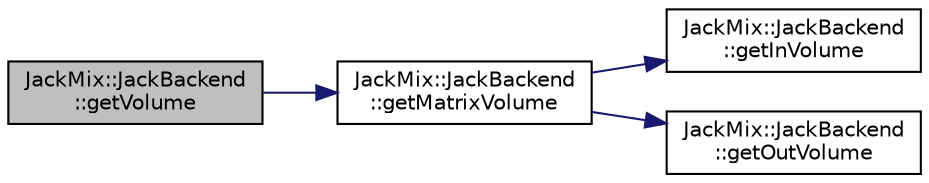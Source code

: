 digraph "JackMix::JackBackend::getVolume"
{
 // LATEX_PDF_SIZE
  edge [fontname="Helvetica",fontsize="10",labelfontname="Helvetica",labelfontsize="10"];
  node [fontname="Helvetica",fontsize="10",shape=record];
  rankdir="LR";
  Node1 [label="JackMix::JackBackend\l::getVolume",height=0.2,width=0.4,color="black", fillcolor="grey75", style="filled", fontcolor="black",tooltip="returns the volume of channel,output"];
  Node1 -> Node2 [color="midnightblue",fontsize="10",style="solid",fontname="Helvetica"];
  Node2 [label="JackMix::JackBackend\l::getMatrixVolume",height=0.2,width=0.4,color="black", fillcolor="white", style="filled",URL="$d6/d69/class_jack_mix_1_1_jack_backend.html#aa86634a1112e6955b954d3ea300cba1c",tooltip=" "];
  Node2 -> Node3 [color="midnightblue",fontsize="10",style="solid",fontname="Helvetica"];
  Node3 [label="JackMix::JackBackend\l::getInVolume",height=0.2,width=0.4,color="black", fillcolor="white", style="filled",URL="$d6/d69/class_jack_mix_1_1_jack_backend.html#afcb792163b9ad81046bf6df1fe245dd3",tooltip=" "];
  Node2 -> Node4 [color="midnightblue",fontsize="10",style="solid",fontname="Helvetica"];
  Node4 [label="JackMix::JackBackend\l::getOutVolume",height=0.2,width=0.4,color="black", fillcolor="white", style="filled",URL="$d6/d69/class_jack_mix_1_1_jack_backend.html#a5553f61a36673abcbaa35d6880ba6de8",tooltip=" "];
}

